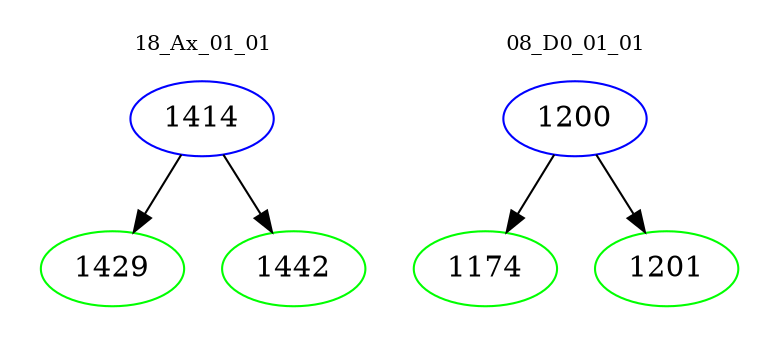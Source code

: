 digraph{
subgraph cluster_0 {
color = white
label = "18_Ax_01_01";
fontsize=10;
T0_1414 [label="1414", color="blue"]
T0_1414 -> T0_1429 [color="black"]
T0_1429 [label="1429", color="green"]
T0_1414 -> T0_1442 [color="black"]
T0_1442 [label="1442", color="green"]
}
subgraph cluster_1 {
color = white
label = "08_D0_01_01";
fontsize=10;
T1_1200 [label="1200", color="blue"]
T1_1200 -> T1_1174 [color="black"]
T1_1174 [label="1174", color="green"]
T1_1200 -> T1_1201 [color="black"]
T1_1201 [label="1201", color="green"]
}
}
